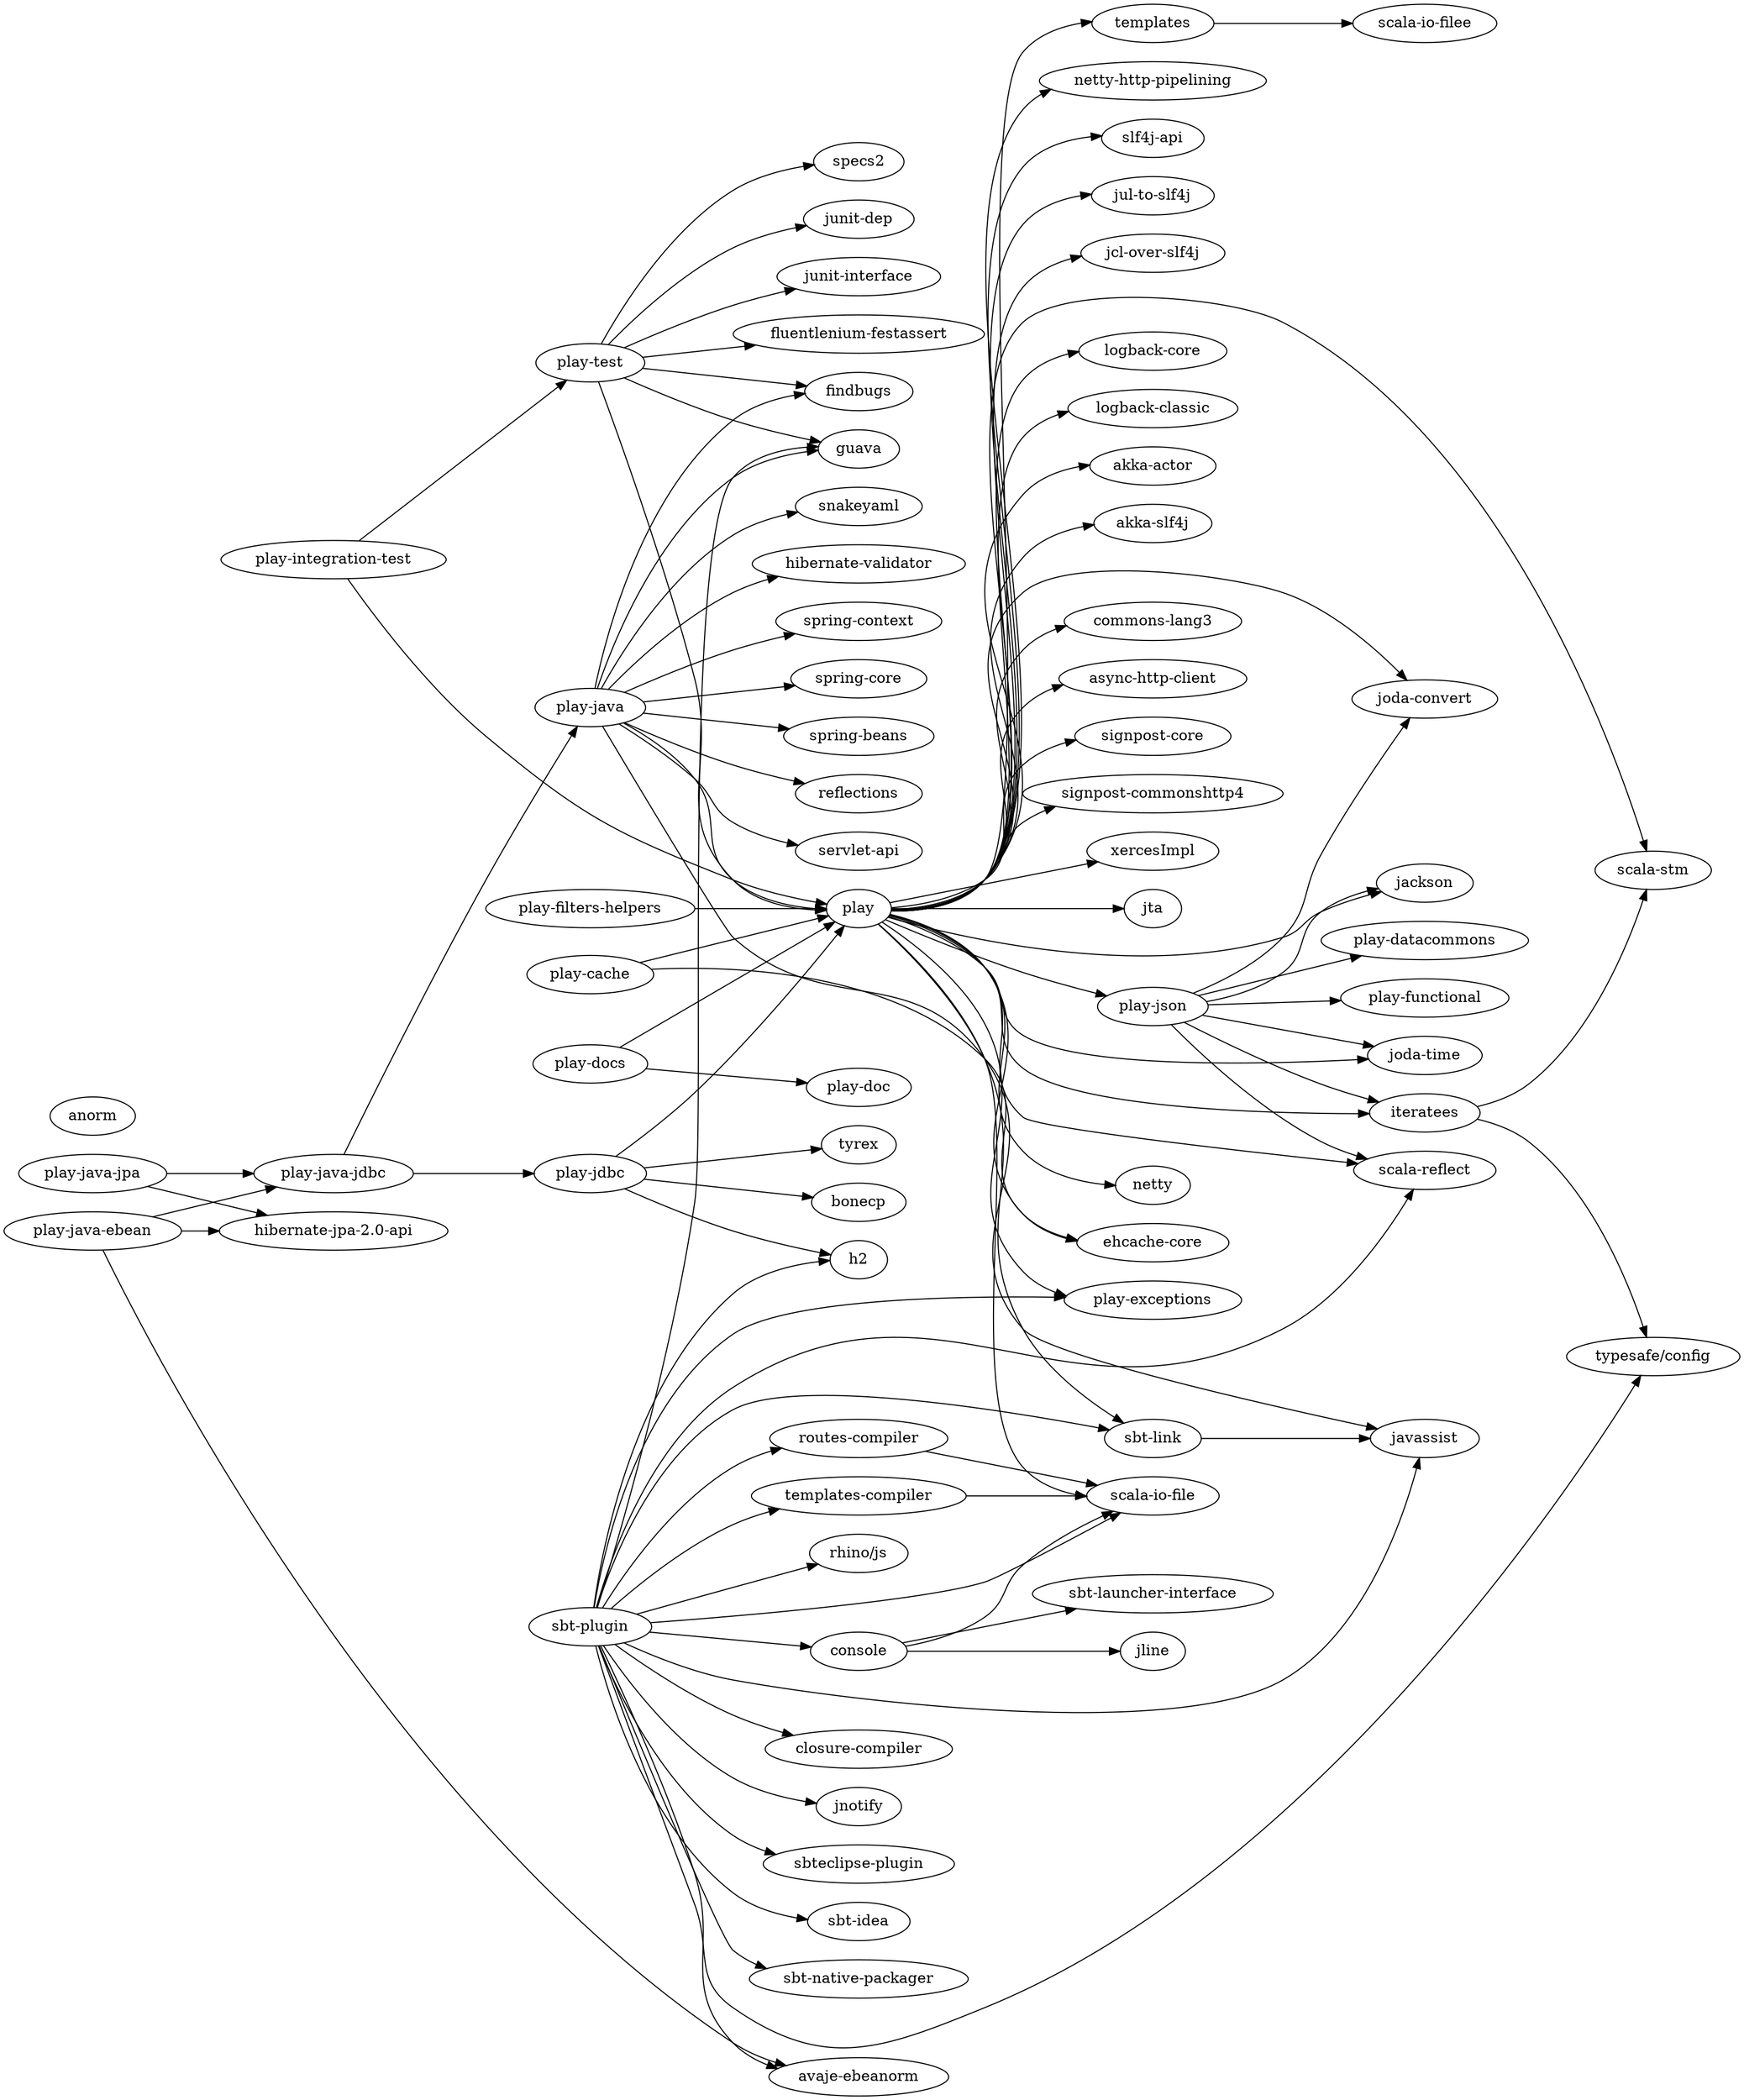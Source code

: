 digraph {
  rankdir=LR;
  "templates" -> "scala-io-filee";

  "anorm";

  "sbt-link" -> "javassist";

  "routes-compiler" -> "scala-io-file";

  "templates-compiler" -> "scala-io-file";

  "iteratees" -> "scala-stm";
  "iteratees" -> "typesafe/config";

  "play-json" -> "iteratees";
  "play-json" -> "play-functional";
  "play-json" -> "play-datacommons";
  "play-json" -> "joda-time";
  "play-json" -> "joda-convert";
  "play-json" -> "jackson";
  "play-json" -> "scala-reflect";

  "play" -> "templates";
  "play" -> "sbt-link";
  "play" -> "play-exceptions";
  "play" -> "iteratees";
  "play" -> "play-json";

  "play" -> "netty";
  "play" -> "netty-http-pipelining";
  "play" -> "slf4j-api";
  "play" -> "jul-to-slf4j";
  "play" -> "jcl-over-slf4j";
  "play" -> "logback-core";
  "play" -> "logback-classic";
  "play" -> "scala-io-file";
  "play" -> "akka-actor";
  "play" -> "akka-slf4j";
  "play" -> "scala-stm";
  "play" -> "joda-time";
  "play" -> "joda-convert";
  "play" -> "commons-lang3";
  "play" -> "async-http-client";
  "play" -> "signpost-core";
  "play" -> "signpost-commonshttp4";
  "play" -> "jackson";
  "play" -> "xercesImpl";
  "play" -> "ehcache-core";
  "play" -> "jta";
  "play" -> "scala-reflect";

  "play-java" -> "play";

  "play-java" -> "snakeyaml";
  "play-java" -> "hibernate-validator";
  "play-java" -> "spring-context";
  "play-java" -> "spring-core";
  "play-java" -> "spring-beans";
  "play-java" -> "javassist";
  "play-java" -> "reflections";
  "play-java" -> "guava";
  "play-java" -> "findbugs";
  "play-java" -> "servlet-api";

  "play-jdbc" -> "play";
  "play-jdbc" -> "bonecp";
  "play-jdbc" -> "h2";
  "play-jdbc" -> "tyrex";

  "play-java-jdbc" -> "play-java";
  "play-java-jdbc" -> "play-jdbc";

  "play-java-jpa" -> "play-java-jdbc";
  "play-java-jpa" -> "hibernate-jpa-2.0-api";

  "play-java-ebean" -> "play-java-jdbc";
  "play-java-ebean" -> "hibernate-jpa-2.0-api";
  "play-java-ebean" -> "avaje-ebeanorm";

  "play-test" -> "play";
  "play-test" -> "specs2";
  "play-test" -> "junit-dep";
  "play-test" -> "junit-interface";
  "play-test" -> "fluentlenium-festassert";
  "play-test" -> "guava";
  "play-test" -> "findbugs";

  "play-docs" -> "play";
  "play-docs" -> "play-doc";

  "sbt-plugin" -> "sbt-link";
  "sbt-plugin" -> "play-exceptions";
  "sbt-plugin" -> "routes-compiler";
  "sbt-plugin" -> "templates-compiler";
  "sbt-plugin" -> "console";

  "sbt-plugin" -> "scala-reflect";
  "sbt-plugin" -> "typesafe/config";
  "sbt-plugin" -> "rhino/js";
  "sbt-plugin" -> "closure-compiler";
  "sbt-plugin" -> "guava";
  "sbt-plugin" -> "scala-io-file";
  "sbt-plugin" -> "avaje-ebeanorm";
  "sbt-plugin" -> "h2";
  "sbt-plugin" -> "javassist";
  "sbt-plugin" -> "jnotify";
  "sbt-plugin" -> "sbteclipse-plugin";
  "sbt-plugin" -> "sbt-idea";
  "sbt-plugin" -> "sbt-native-packager";

  "console" -> "scala-io-file";
  "console" -> "sbt-launcher-interface";
  "console" -> "jline";

  "play-filters-helpers" -> "play";

  "play-integration-test" -> "play";
  "play-integration-test" -> "play-test";

  "play-cache" -> "play";
  "play-cache" -> "ehcache-core";
}
